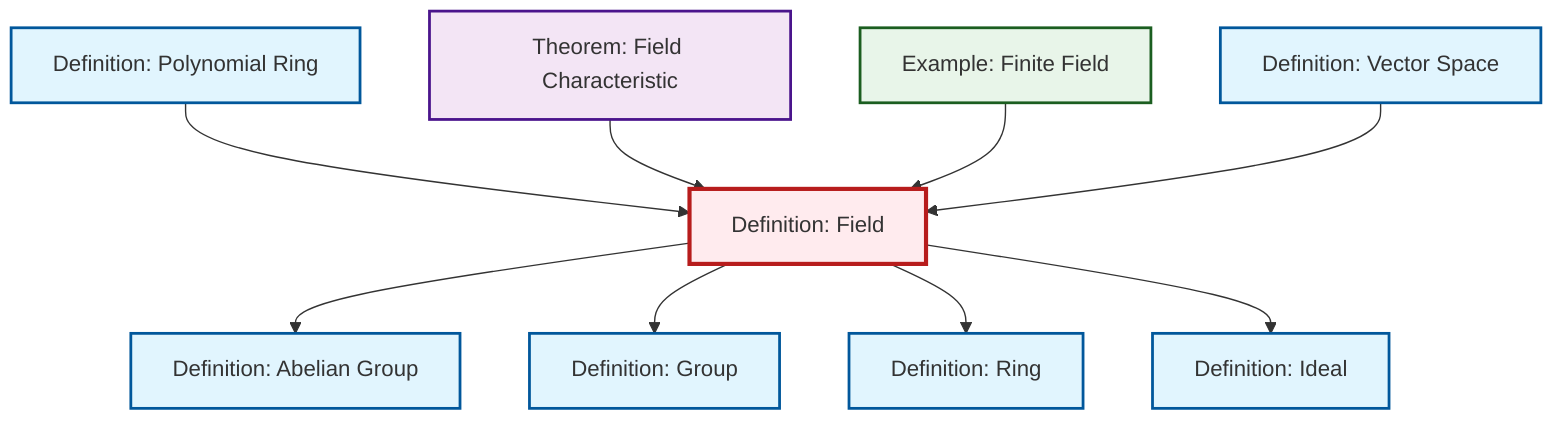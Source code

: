 graph TD
    classDef definition fill:#e1f5fe,stroke:#01579b,stroke-width:2px
    classDef theorem fill:#f3e5f5,stroke:#4a148c,stroke-width:2px
    classDef axiom fill:#fff3e0,stroke:#e65100,stroke-width:2px
    classDef example fill:#e8f5e9,stroke:#1b5e20,stroke-width:2px
    classDef current fill:#ffebee,stroke:#b71c1c,stroke-width:3px
    def-group["Definition: Group"]:::definition
    def-vector-space["Definition: Vector Space"]:::definition
    def-field["Definition: Field"]:::definition
    thm-field-characteristic["Theorem: Field Characteristic"]:::theorem
    ex-finite-field["Example: Finite Field"]:::example
    def-polynomial-ring["Definition: Polynomial Ring"]:::definition
    def-ring["Definition: Ring"]:::definition
    def-abelian-group["Definition: Abelian Group"]:::definition
    def-ideal["Definition: Ideal"]:::definition
    def-field --> def-abelian-group
    def-polynomial-ring --> def-field
    thm-field-characteristic --> def-field
    def-field --> def-group
    ex-finite-field --> def-field
    def-field --> def-ring
    def-field --> def-ideal
    def-vector-space --> def-field
    class def-field current